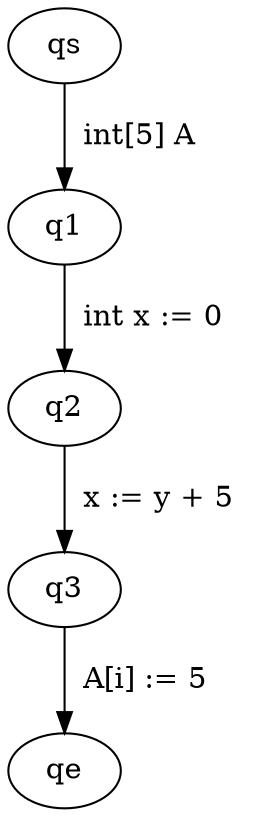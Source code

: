 digraph ProgramGraph{
"qs" -> "q1" [label="  int[5] A   "] 
"q1" -> "q2" [label="  int x := 0   "] 
"q2" -> "q3" [label="  x := y + 5   "] 
"q3" -> "qe" [label="  A[i] := 5   "] 
}